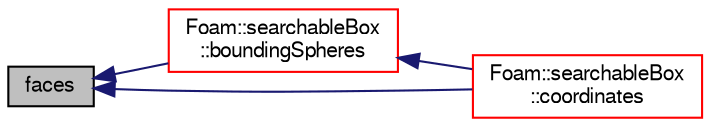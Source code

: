 digraph "faces"
{
  bgcolor="transparent";
  edge [fontname="FreeSans",fontsize="10",labelfontname="FreeSans",labelfontsize="10"];
  node [fontname="FreeSans",fontsize="10",shape=record];
  rankdir="LR";
  Node935 [label="faces",height=0.2,width=0.4,color="black", fillcolor="grey75", style="filled", fontcolor="black"];
  Node935 -> Node936 [dir="back",color="midnightblue",fontsize="10",style="solid",fontname="FreeSans"];
  Node936 [label="Foam::searchableBox\l::boundingSpheres",height=0.2,width=0.4,color="red",URL="$a25210.html#a4f9baf018af105a4cd6d9c008d4d04ec",tooltip="Get bounding spheres (centre and radius squared), one per element. "];
  Node936 -> Node937 [dir="back",color="midnightblue",fontsize="10",style="solid",fontname="FreeSans"];
  Node937 [label="Foam::searchableBox\l::coordinates",height=0.2,width=0.4,color="red",URL="$a25210.html#ad938704f9b1700904bb272de893ceacb",tooltip="Get representative set of element coordinates. "];
  Node935 -> Node937 [dir="back",color="midnightblue",fontsize="10",style="solid",fontname="FreeSans"];
}
